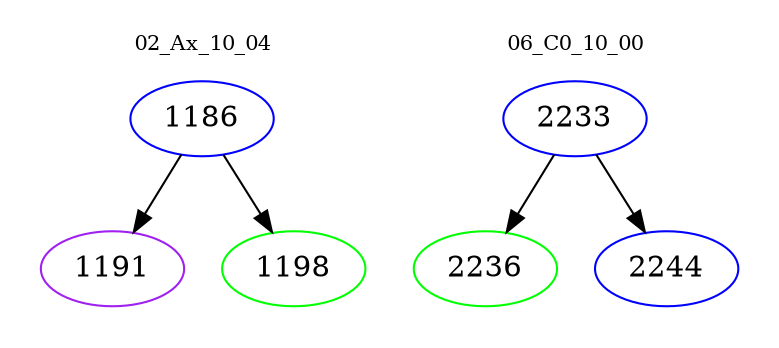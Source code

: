 digraph{
subgraph cluster_0 {
color = white
label = "02_Ax_10_04";
fontsize=10;
T0_1186 [label="1186", color="blue"]
T0_1186 -> T0_1191 [color="black"]
T0_1191 [label="1191", color="purple"]
T0_1186 -> T0_1198 [color="black"]
T0_1198 [label="1198", color="green"]
}
subgraph cluster_1 {
color = white
label = "06_C0_10_00";
fontsize=10;
T1_2233 [label="2233", color="blue"]
T1_2233 -> T1_2236 [color="black"]
T1_2236 [label="2236", color="green"]
T1_2233 -> T1_2244 [color="black"]
T1_2244 [label="2244", color="blue"]
}
}
